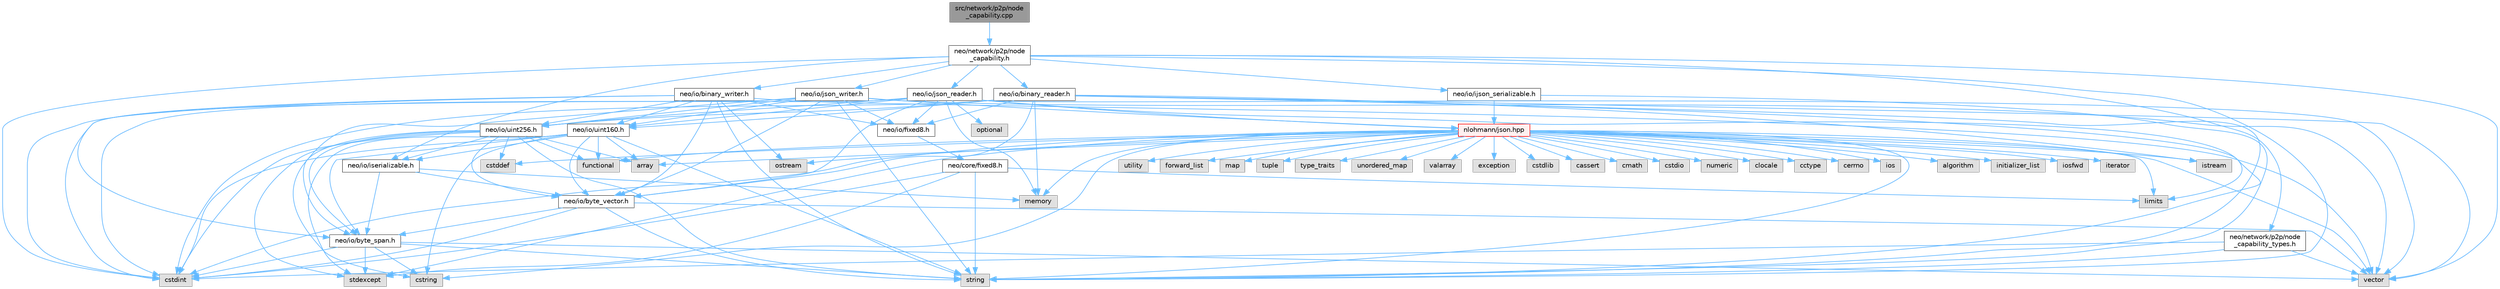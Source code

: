 digraph "src/network/p2p/node_capability.cpp"
{
 // LATEX_PDF_SIZE
  bgcolor="transparent";
  edge [fontname=Helvetica,fontsize=10,labelfontname=Helvetica,labelfontsize=10];
  node [fontname=Helvetica,fontsize=10,shape=box,height=0.2,width=0.4];
  Node1 [id="Node000001",label="src/network/p2p/node\l_capability.cpp",height=0.2,width=0.4,color="gray40", fillcolor="grey60", style="filled", fontcolor="black",tooltip=" "];
  Node1 -> Node2 [id="edge124_Node000001_Node000002",color="steelblue1",style="solid",tooltip=" "];
  Node2 [id="Node000002",label="neo/network/p2p/node\l_capability.h",height=0.2,width=0.4,color="grey40", fillcolor="white", style="filled",URL="$node__capability_8h.html",tooltip=" "];
  Node2 -> Node3 [id="edge125_Node000002_Node000003",color="steelblue1",style="solid",tooltip=" "];
  Node3 [id="Node000003",label="neo/io/binary_reader.h",height=0.2,width=0.4,color="grey40", fillcolor="white", style="filled",URL="$binary__reader_8h.html",tooltip=" "];
  Node3 -> Node4 [id="edge126_Node000003_Node000004",color="steelblue1",style="solid",tooltip=" "];
  Node4 [id="Node000004",label="neo/io/byte_vector.h",height=0.2,width=0.4,color="grey40", fillcolor="white", style="filled",URL="$io_2byte__vector_8h.html",tooltip=" "];
  Node4 -> Node5 [id="edge127_Node000004_Node000005",color="steelblue1",style="solid",tooltip=" "];
  Node5 [id="Node000005",label="neo/io/byte_span.h",height=0.2,width=0.4,color="grey40", fillcolor="white", style="filled",URL="$io_2byte__span_8h.html",tooltip=" "];
  Node5 -> Node6 [id="edge128_Node000005_Node000006",color="steelblue1",style="solid",tooltip=" "];
  Node6 [id="Node000006",label="cstdint",height=0.2,width=0.4,color="grey60", fillcolor="#E0E0E0", style="filled",tooltip=" "];
  Node5 -> Node7 [id="edge129_Node000005_Node000007",color="steelblue1",style="solid",tooltip=" "];
  Node7 [id="Node000007",label="cstring",height=0.2,width=0.4,color="grey60", fillcolor="#E0E0E0", style="filled",tooltip=" "];
  Node5 -> Node8 [id="edge130_Node000005_Node000008",color="steelblue1",style="solid",tooltip=" "];
  Node8 [id="Node000008",label="stdexcept",height=0.2,width=0.4,color="grey60", fillcolor="#E0E0E0", style="filled",tooltip=" "];
  Node5 -> Node9 [id="edge131_Node000005_Node000009",color="steelblue1",style="solid",tooltip=" "];
  Node9 [id="Node000009",label="string",height=0.2,width=0.4,color="grey60", fillcolor="#E0E0E0", style="filled",tooltip=" "];
  Node5 -> Node10 [id="edge132_Node000005_Node000010",color="steelblue1",style="solid",tooltip=" "];
  Node10 [id="Node000010",label="vector",height=0.2,width=0.4,color="grey60", fillcolor="#E0E0E0", style="filled",tooltip=" "];
  Node4 -> Node6 [id="edge133_Node000004_Node000006",color="steelblue1",style="solid",tooltip=" "];
  Node4 -> Node9 [id="edge134_Node000004_Node000009",color="steelblue1",style="solid",tooltip=" "];
  Node4 -> Node10 [id="edge135_Node000004_Node000010",color="steelblue1",style="solid",tooltip=" "];
  Node3 -> Node11 [id="edge136_Node000003_Node000011",color="steelblue1",style="solid",tooltip=" "];
  Node11 [id="Node000011",label="neo/io/fixed8.h",height=0.2,width=0.4,color="grey40", fillcolor="white", style="filled",URL="$io_2fixed8_8h.html",tooltip=" "];
  Node11 -> Node12 [id="edge137_Node000011_Node000012",color="steelblue1",style="solid",tooltip=" "];
  Node12 [id="Node000012",label="neo/core/fixed8.h",height=0.2,width=0.4,color="grey40", fillcolor="white", style="filled",URL="$core_2fixed8_8h.html",tooltip=" "];
  Node12 -> Node6 [id="edge138_Node000012_Node000006",color="steelblue1",style="solid",tooltip=" "];
  Node12 -> Node13 [id="edge139_Node000012_Node000013",color="steelblue1",style="solid",tooltip=" "];
  Node13 [id="Node000013",label="limits",height=0.2,width=0.4,color="grey60", fillcolor="#E0E0E0", style="filled",tooltip=" "];
  Node12 -> Node8 [id="edge140_Node000012_Node000008",color="steelblue1",style="solid",tooltip=" "];
  Node12 -> Node9 [id="edge141_Node000012_Node000009",color="steelblue1",style="solid",tooltip=" "];
  Node3 -> Node14 [id="edge142_Node000003_Node000014",color="steelblue1",style="solid",tooltip=" "];
  Node14 [id="Node000014",label="neo/io/uint160.h",height=0.2,width=0.4,color="grey40", fillcolor="white", style="filled",URL="$uint160_8h.html",tooltip=" "];
  Node14 -> Node5 [id="edge143_Node000014_Node000005",color="steelblue1",style="solid",tooltip=" "];
  Node14 -> Node4 [id="edge144_Node000014_Node000004",color="steelblue1",style="solid",tooltip=" "];
  Node14 -> Node15 [id="edge145_Node000014_Node000015",color="steelblue1",style="solid",tooltip=" "];
  Node15 [id="Node000015",label="neo/io/iserializable.h",height=0.2,width=0.4,color="grey40", fillcolor="white", style="filled",URL="$iserializable_8h.html",tooltip=" "];
  Node15 -> Node5 [id="edge146_Node000015_Node000005",color="steelblue1",style="solid",tooltip=" "];
  Node15 -> Node4 [id="edge147_Node000015_Node000004",color="steelblue1",style="solid",tooltip=" "];
  Node15 -> Node16 [id="edge148_Node000015_Node000016",color="steelblue1",style="solid",tooltip=" "];
  Node16 [id="Node000016",label="memory",height=0.2,width=0.4,color="grey60", fillcolor="#E0E0E0", style="filled",tooltip=" "];
  Node14 -> Node17 [id="edge149_Node000014_Node000017",color="steelblue1",style="solid",tooltip=" "];
  Node17 [id="Node000017",label="array",height=0.2,width=0.4,color="grey60", fillcolor="#E0E0E0", style="filled",tooltip=" "];
  Node14 -> Node6 [id="edge150_Node000014_Node000006",color="steelblue1",style="solid",tooltip=" "];
  Node14 -> Node7 [id="edge151_Node000014_Node000007",color="steelblue1",style="solid",tooltip=" "];
  Node14 -> Node18 [id="edge152_Node000014_Node000018",color="steelblue1",style="solid",tooltip=" "];
  Node18 [id="Node000018",label="functional",height=0.2,width=0.4,color="grey60", fillcolor="#E0E0E0", style="filled",tooltip=" "];
  Node14 -> Node8 [id="edge153_Node000014_Node000008",color="steelblue1",style="solid",tooltip=" "];
  Node14 -> Node9 [id="edge154_Node000014_Node000009",color="steelblue1",style="solid",tooltip=" "];
  Node3 -> Node19 [id="edge155_Node000003_Node000019",color="steelblue1",style="solid",tooltip=" "];
  Node19 [id="Node000019",label="neo/io/uint256.h",height=0.2,width=0.4,color="grey40", fillcolor="white", style="filled",URL="$uint256_8h.html",tooltip=" "];
  Node19 -> Node5 [id="edge156_Node000019_Node000005",color="steelblue1",style="solid",tooltip=" "];
  Node19 -> Node4 [id="edge157_Node000019_Node000004",color="steelblue1",style="solid",tooltip=" "];
  Node19 -> Node15 [id="edge158_Node000019_Node000015",color="steelblue1",style="solid",tooltip=" "];
  Node19 -> Node17 [id="edge159_Node000019_Node000017",color="steelblue1",style="solid",tooltip=" "];
  Node19 -> Node20 [id="edge160_Node000019_Node000020",color="steelblue1",style="solid",tooltip=" "];
  Node20 [id="Node000020",label="cstddef",height=0.2,width=0.4,color="grey60", fillcolor="#E0E0E0", style="filled",tooltip=" "];
  Node19 -> Node6 [id="edge161_Node000019_Node000006",color="steelblue1",style="solid",tooltip=" "];
  Node19 -> Node7 [id="edge162_Node000019_Node000007",color="steelblue1",style="solid",tooltip=" "];
  Node19 -> Node18 [id="edge163_Node000019_Node000018",color="steelblue1",style="solid",tooltip=" "];
  Node19 -> Node8 [id="edge164_Node000019_Node000008",color="steelblue1",style="solid",tooltip=" "];
  Node19 -> Node9 [id="edge165_Node000019_Node000009",color="steelblue1",style="solid",tooltip=" "];
  Node3 -> Node6 [id="edge166_Node000003_Node000006",color="steelblue1",style="solid",tooltip=" "];
  Node3 -> Node21 [id="edge167_Node000003_Node000021",color="steelblue1",style="solid",tooltip=" "];
  Node21 [id="Node000021",label="istream",height=0.2,width=0.4,color="grey60", fillcolor="#E0E0E0", style="filled",tooltip=" "];
  Node3 -> Node13 [id="edge168_Node000003_Node000013",color="steelblue1",style="solid",tooltip=" "];
  Node3 -> Node16 [id="edge169_Node000003_Node000016",color="steelblue1",style="solid",tooltip=" "];
  Node3 -> Node9 [id="edge170_Node000003_Node000009",color="steelblue1",style="solid",tooltip=" "];
  Node3 -> Node10 [id="edge171_Node000003_Node000010",color="steelblue1",style="solid",tooltip=" "];
  Node2 -> Node22 [id="edge172_Node000002_Node000022",color="steelblue1",style="solid",tooltip=" "];
  Node22 [id="Node000022",label="neo/io/binary_writer.h",height=0.2,width=0.4,color="grey40", fillcolor="white", style="filled",URL="$binary__writer_8h.html",tooltip=" "];
  Node22 -> Node5 [id="edge173_Node000022_Node000005",color="steelblue1",style="solid",tooltip=" "];
  Node22 -> Node4 [id="edge174_Node000022_Node000004",color="steelblue1",style="solid",tooltip=" "];
  Node22 -> Node11 [id="edge175_Node000022_Node000011",color="steelblue1",style="solid",tooltip=" "];
  Node22 -> Node14 [id="edge176_Node000022_Node000014",color="steelblue1",style="solid",tooltip=" "];
  Node22 -> Node19 [id="edge177_Node000022_Node000019",color="steelblue1",style="solid",tooltip=" "];
  Node22 -> Node6 [id="edge178_Node000022_Node000006",color="steelblue1",style="solid",tooltip=" "];
  Node22 -> Node23 [id="edge179_Node000022_Node000023",color="steelblue1",style="solid",tooltip=" "];
  Node23 [id="Node000023",label="ostream",height=0.2,width=0.4,color="grey60", fillcolor="#E0E0E0", style="filled",tooltip=" "];
  Node22 -> Node9 [id="edge180_Node000022_Node000009",color="steelblue1",style="solid",tooltip=" "];
  Node22 -> Node10 [id="edge181_Node000022_Node000010",color="steelblue1",style="solid",tooltip=" "];
  Node2 -> Node24 [id="edge182_Node000002_Node000024",color="steelblue1",style="solid",tooltip=" "];
  Node24 [id="Node000024",label="neo/io/ijson_serializable.h",height=0.2,width=0.4,color="grey40", fillcolor="white", style="filled",URL="$ijson__serializable_8h.html",tooltip=" "];
  Node24 -> Node25 [id="edge183_Node000024_Node000025",color="steelblue1",style="solid",tooltip=" "];
  Node25 [id="Node000025",label="nlohmann/json.hpp",height=0.2,width=0.4,color="red", fillcolor="#FFF0F0", style="filled",URL="$json_8hpp.html",tooltip=" "];
  Node25 -> Node26 [id="edge184_Node000025_Node000026",color="steelblue1",style="solid",tooltip=" "];
  Node26 [id="Node000026",label="algorithm",height=0.2,width=0.4,color="grey60", fillcolor="#E0E0E0", style="filled",tooltip=" "];
  Node25 -> Node20 [id="edge185_Node000025_Node000020",color="steelblue1",style="solid",tooltip=" "];
  Node25 -> Node18 [id="edge186_Node000025_Node000018",color="steelblue1",style="solid",tooltip=" "];
  Node25 -> Node27 [id="edge187_Node000025_Node000027",color="steelblue1",style="solid",tooltip=" "];
  Node27 [id="Node000027",label="initializer_list",height=0.2,width=0.4,color="grey60", fillcolor="#E0E0E0", style="filled",tooltip=" "];
  Node25 -> Node28 [id="edge188_Node000025_Node000028",color="steelblue1",style="solid",tooltip=" "];
  Node28 [id="Node000028",label="iosfwd",height=0.2,width=0.4,color="grey60", fillcolor="#E0E0E0", style="filled",tooltip=" "];
  Node25 -> Node29 [id="edge189_Node000025_Node000029",color="steelblue1",style="solid",tooltip=" "];
  Node29 [id="Node000029",label="iterator",height=0.2,width=0.4,color="grey60", fillcolor="#E0E0E0", style="filled",tooltip=" "];
  Node25 -> Node16 [id="edge190_Node000025_Node000016",color="steelblue1",style="solid",tooltip=" "];
  Node25 -> Node9 [id="edge191_Node000025_Node000009",color="steelblue1",style="solid",tooltip=" "];
  Node25 -> Node30 [id="edge192_Node000025_Node000030",color="steelblue1",style="solid",tooltip=" "];
  Node30 [id="Node000030",label="utility",height=0.2,width=0.4,color="grey60", fillcolor="#E0E0E0", style="filled",tooltip=" "];
  Node25 -> Node10 [id="edge193_Node000025_Node000010",color="steelblue1",style="solid",tooltip=" "];
  Node25 -> Node17 [id="edge194_Node000025_Node000017",color="steelblue1",style="solid",tooltip=" "];
  Node25 -> Node31 [id="edge195_Node000025_Node000031",color="steelblue1",style="solid",tooltip=" "];
  Node31 [id="Node000031",label="forward_list",height=0.2,width=0.4,color="grey60", fillcolor="#E0E0E0", style="filled",tooltip=" "];
  Node25 -> Node32 [id="edge196_Node000025_Node000032",color="steelblue1",style="solid",tooltip=" "];
  Node32 [id="Node000032",label="map",height=0.2,width=0.4,color="grey60", fillcolor="#E0E0E0", style="filled",tooltip=" "];
  Node25 -> Node33 [id="edge197_Node000025_Node000033",color="steelblue1",style="solid",tooltip=" "];
  Node33 [id="Node000033",label="tuple",height=0.2,width=0.4,color="grey60", fillcolor="#E0E0E0", style="filled",tooltip=" "];
  Node25 -> Node34 [id="edge198_Node000025_Node000034",color="steelblue1",style="solid",tooltip=" "];
  Node34 [id="Node000034",label="type_traits",height=0.2,width=0.4,color="grey60", fillcolor="#E0E0E0", style="filled",tooltip=" "];
  Node25 -> Node35 [id="edge199_Node000025_Node000035",color="steelblue1",style="solid",tooltip=" "];
  Node35 [id="Node000035",label="unordered_map",height=0.2,width=0.4,color="grey60", fillcolor="#E0E0E0", style="filled",tooltip=" "];
  Node25 -> Node36 [id="edge200_Node000025_Node000036",color="steelblue1",style="solid",tooltip=" "];
  Node36 [id="Node000036",label="valarray",height=0.2,width=0.4,color="grey60", fillcolor="#E0E0E0", style="filled",tooltip=" "];
  Node25 -> Node37 [id="edge201_Node000025_Node000037",color="steelblue1",style="solid",tooltip=" "];
  Node37 [id="Node000037",label="exception",height=0.2,width=0.4,color="grey60", fillcolor="#E0E0E0", style="filled",tooltip=" "];
  Node25 -> Node8 [id="edge202_Node000025_Node000008",color="steelblue1",style="solid",tooltip=" "];
  Node25 -> Node6 [id="edge203_Node000025_Node000006",color="steelblue1",style="solid",tooltip=" "];
  Node25 -> Node38 [id="edge204_Node000025_Node000038",color="steelblue1",style="solid",tooltip=" "];
  Node38 [id="Node000038",label="cstdlib",height=0.2,width=0.4,color="grey60", fillcolor="#E0E0E0", style="filled",tooltip=" "];
  Node25 -> Node39 [id="edge205_Node000025_Node000039",color="steelblue1",style="solid",tooltip=" "];
  Node39 [id="Node000039",label="cassert",height=0.2,width=0.4,color="grey60", fillcolor="#E0E0E0", style="filled",tooltip=" "];
  Node25 -> Node13 [id="edge206_Node000025_Node000013",color="steelblue1",style="solid",tooltip=" "];
  Node25 -> Node7 [id="edge207_Node000025_Node000007",color="steelblue1",style="solid",tooltip=" "];
  Node25 -> Node40 [id="edge208_Node000025_Node000040",color="steelblue1",style="solid",tooltip=" "];
  Node40 [id="Node000040",label="cmath",height=0.2,width=0.4,color="grey60", fillcolor="#E0E0E0", style="filled",tooltip=" "];
  Node25 -> Node41 [id="edge209_Node000025_Node000041",color="steelblue1",style="solid",tooltip=" "];
  Node41 [id="Node000041",label="cstdio",height=0.2,width=0.4,color="grey60", fillcolor="#E0E0E0", style="filled",tooltip=" "];
  Node25 -> Node42 [id="edge210_Node000025_Node000042",color="steelblue1",style="solid",tooltip=" "];
  Node42 [id="Node000042",label="numeric",height=0.2,width=0.4,color="grey60", fillcolor="#E0E0E0", style="filled",tooltip=" "];
  Node25 -> Node21 [id="edge211_Node000025_Node000021",color="steelblue1",style="solid",tooltip=" "];
  Node25 -> Node43 [id="edge212_Node000025_Node000043",color="steelblue1",style="solid",tooltip=" "];
  Node43 [id="Node000043",label="clocale",height=0.2,width=0.4,color="grey60", fillcolor="#E0E0E0", style="filled",tooltip=" "];
  Node25 -> Node44 [id="edge213_Node000025_Node000044",color="steelblue1",style="solid",tooltip=" "];
  Node44 [id="Node000044",label="cctype",height=0.2,width=0.4,color="grey60", fillcolor="#E0E0E0", style="filled",tooltip=" "];
  Node25 -> Node45 [id="edge214_Node000025_Node000045",color="steelblue1",style="solid",tooltip=" "];
  Node45 [id="Node000045",label="cerrno",height=0.2,width=0.4,color="grey60", fillcolor="#E0E0E0", style="filled",tooltip=" "];
  Node25 -> Node46 [id="edge215_Node000025_Node000046",color="steelblue1",style="solid",tooltip=" "];
  Node46 [id="Node000046",label="ios",height=0.2,width=0.4,color="grey60", fillcolor="#E0E0E0", style="filled",tooltip=" "];
  Node25 -> Node23 [id="edge216_Node000025_Node000023",color="steelblue1",style="solid",tooltip=" "];
  Node24 -> Node9 [id="edge217_Node000024_Node000009",color="steelblue1",style="solid",tooltip=" "];
  Node2 -> Node15 [id="edge218_Node000002_Node000015",color="steelblue1",style="solid",tooltip=" "];
  Node2 -> Node48 [id="edge219_Node000002_Node000048",color="steelblue1",style="solid",tooltip=" "];
  Node48 [id="Node000048",label="neo/io/json_reader.h",height=0.2,width=0.4,color="grey40", fillcolor="white", style="filled",URL="$json__reader_8h.html",tooltip=" "];
  Node48 -> Node4 [id="edge220_Node000048_Node000004",color="steelblue1",style="solid",tooltip=" "];
  Node48 -> Node11 [id="edge221_Node000048_Node000011",color="steelblue1",style="solid",tooltip=" "];
  Node48 -> Node14 [id="edge222_Node000048_Node000014",color="steelblue1",style="solid",tooltip=" "];
  Node48 -> Node19 [id="edge223_Node000048_Node000019",color="steelblue1",style="solid",tooltip=" "];
  Node48 -> Node6 [id="edge224_Node000048_Node000006",color="steelblue1",style="solid",tooltip=" "];
  Node48 -> Node16 [id="edge225_Node000048_Node000016",color="steelblue1",style="solid",tooltip=" "];
  Node48 -> Node25 [id="edge226_Node000048_Node000025",color="steelblue1",style="solid",tooltip=" "];
  Node48 -> Node49 [id="edge227_Node000048_Node000049",color="steelblue1",style="solid",tooltip=" "];
  Node49 [id="Node000049",label="optional",height=0.2,width=0.4,color="grey60", fillcolor="#E0E0E0", style="filled",tooltip=" "];
  Node48 -> Node9 [id="edge228_Node000048_Node000009",color="steelblue1",style="solid",tooltip=" "];
  Node48 -> Node10 [id="edge229_Node000048_Node000010",color="steelblue1",style="solid",tooltip=" "];
  Node2 -> Node50 [id="edge230_Node000002_Node000050",color="steelblue1",style="solid",tooltip=" "];
  Node50 [id="Node000050",label="neo/io/json_writer.h",height=0.2,width=0.4,color="grey40", fillcolor="white", style="filled",URL="$json__writer_8h.html",tooltip=" "];
  Node50 -> Node5 [id="edge231_Node000050_Node000005",color="steelblue1",style="solid",tooltip=" "];
  Node50 -> Node4 [id="edge232_Node000050_Node000004",color="steelblue1",style="solid",tooltip=" "];
  Node50 -> Node11 [id="edge233_Node000050_Node000011",color="steelblue1",style="solid",tooltip=" "];
  Node50 -> Node14 [id="edge234_Node000050_Node000014",color="steelblue1",style="solid",tooltip=" "];
  Node50 -> Node19 [id="edge235_Node000050_Node000019",color="steelblue1",style="solid",tooltip=" "];
  Node50 -> Node6 [id="edge236_Node000050_Node000006",color="steelblue1",style="solid",tooltip=" "];
  Node50 -> Node25 [id="edge237_Node000050_Node000025",color="steelblue1",style="solid",tooltip=" "];
  Node50 -> Node9 [id="edge238_Node000050_Node000009",color="steelblue1",style="solid",tooltip=" "];
  Node50 -> Node10 [id="edge239_Node000050_Node000010",color="steelblue1",style="solid",tooltip=" "];
  Node2 -> Node51 [id="edge240_Node000002_Node000051",color="steelblue1",style="solid",tooltip=" "];
  Node51 [id="Node000051",label="neo/network/p2p/node\l_capability_types.h",height=0.2,width=0.4,color="grey40", fillcolor="white", style="filled",URL="$node__capability__types_8h.html",tooltip=" "];
  Node51 -> Node6 [id="edge241_Node000051_Node000006",color="steelblue1",style="solid",tooltip=" "];
  Node51 -> Node9 [id="edge242_Node000051_Node000009",color="steelblue1",style="solid",tooltip=" "];
  Node51 -> Node10 [id="edge243_Node000051_Node000010",color="steelblue1",style="solid",tooltip=" "];
  Node2 -> Node6 [id="edge244_Node000002_Node000006",color="steelblue1",style="solid",tooltip=" "];
  Node2 -> Node9 [id="edge245_Node000002_Node000009",color="steelblue1",style="solid",tooltip=" "];
  Node2 -> Node10 [id="edge246_Node000002_Node000010",color="steelblue1",style="solid",tooltip=" "];
}
